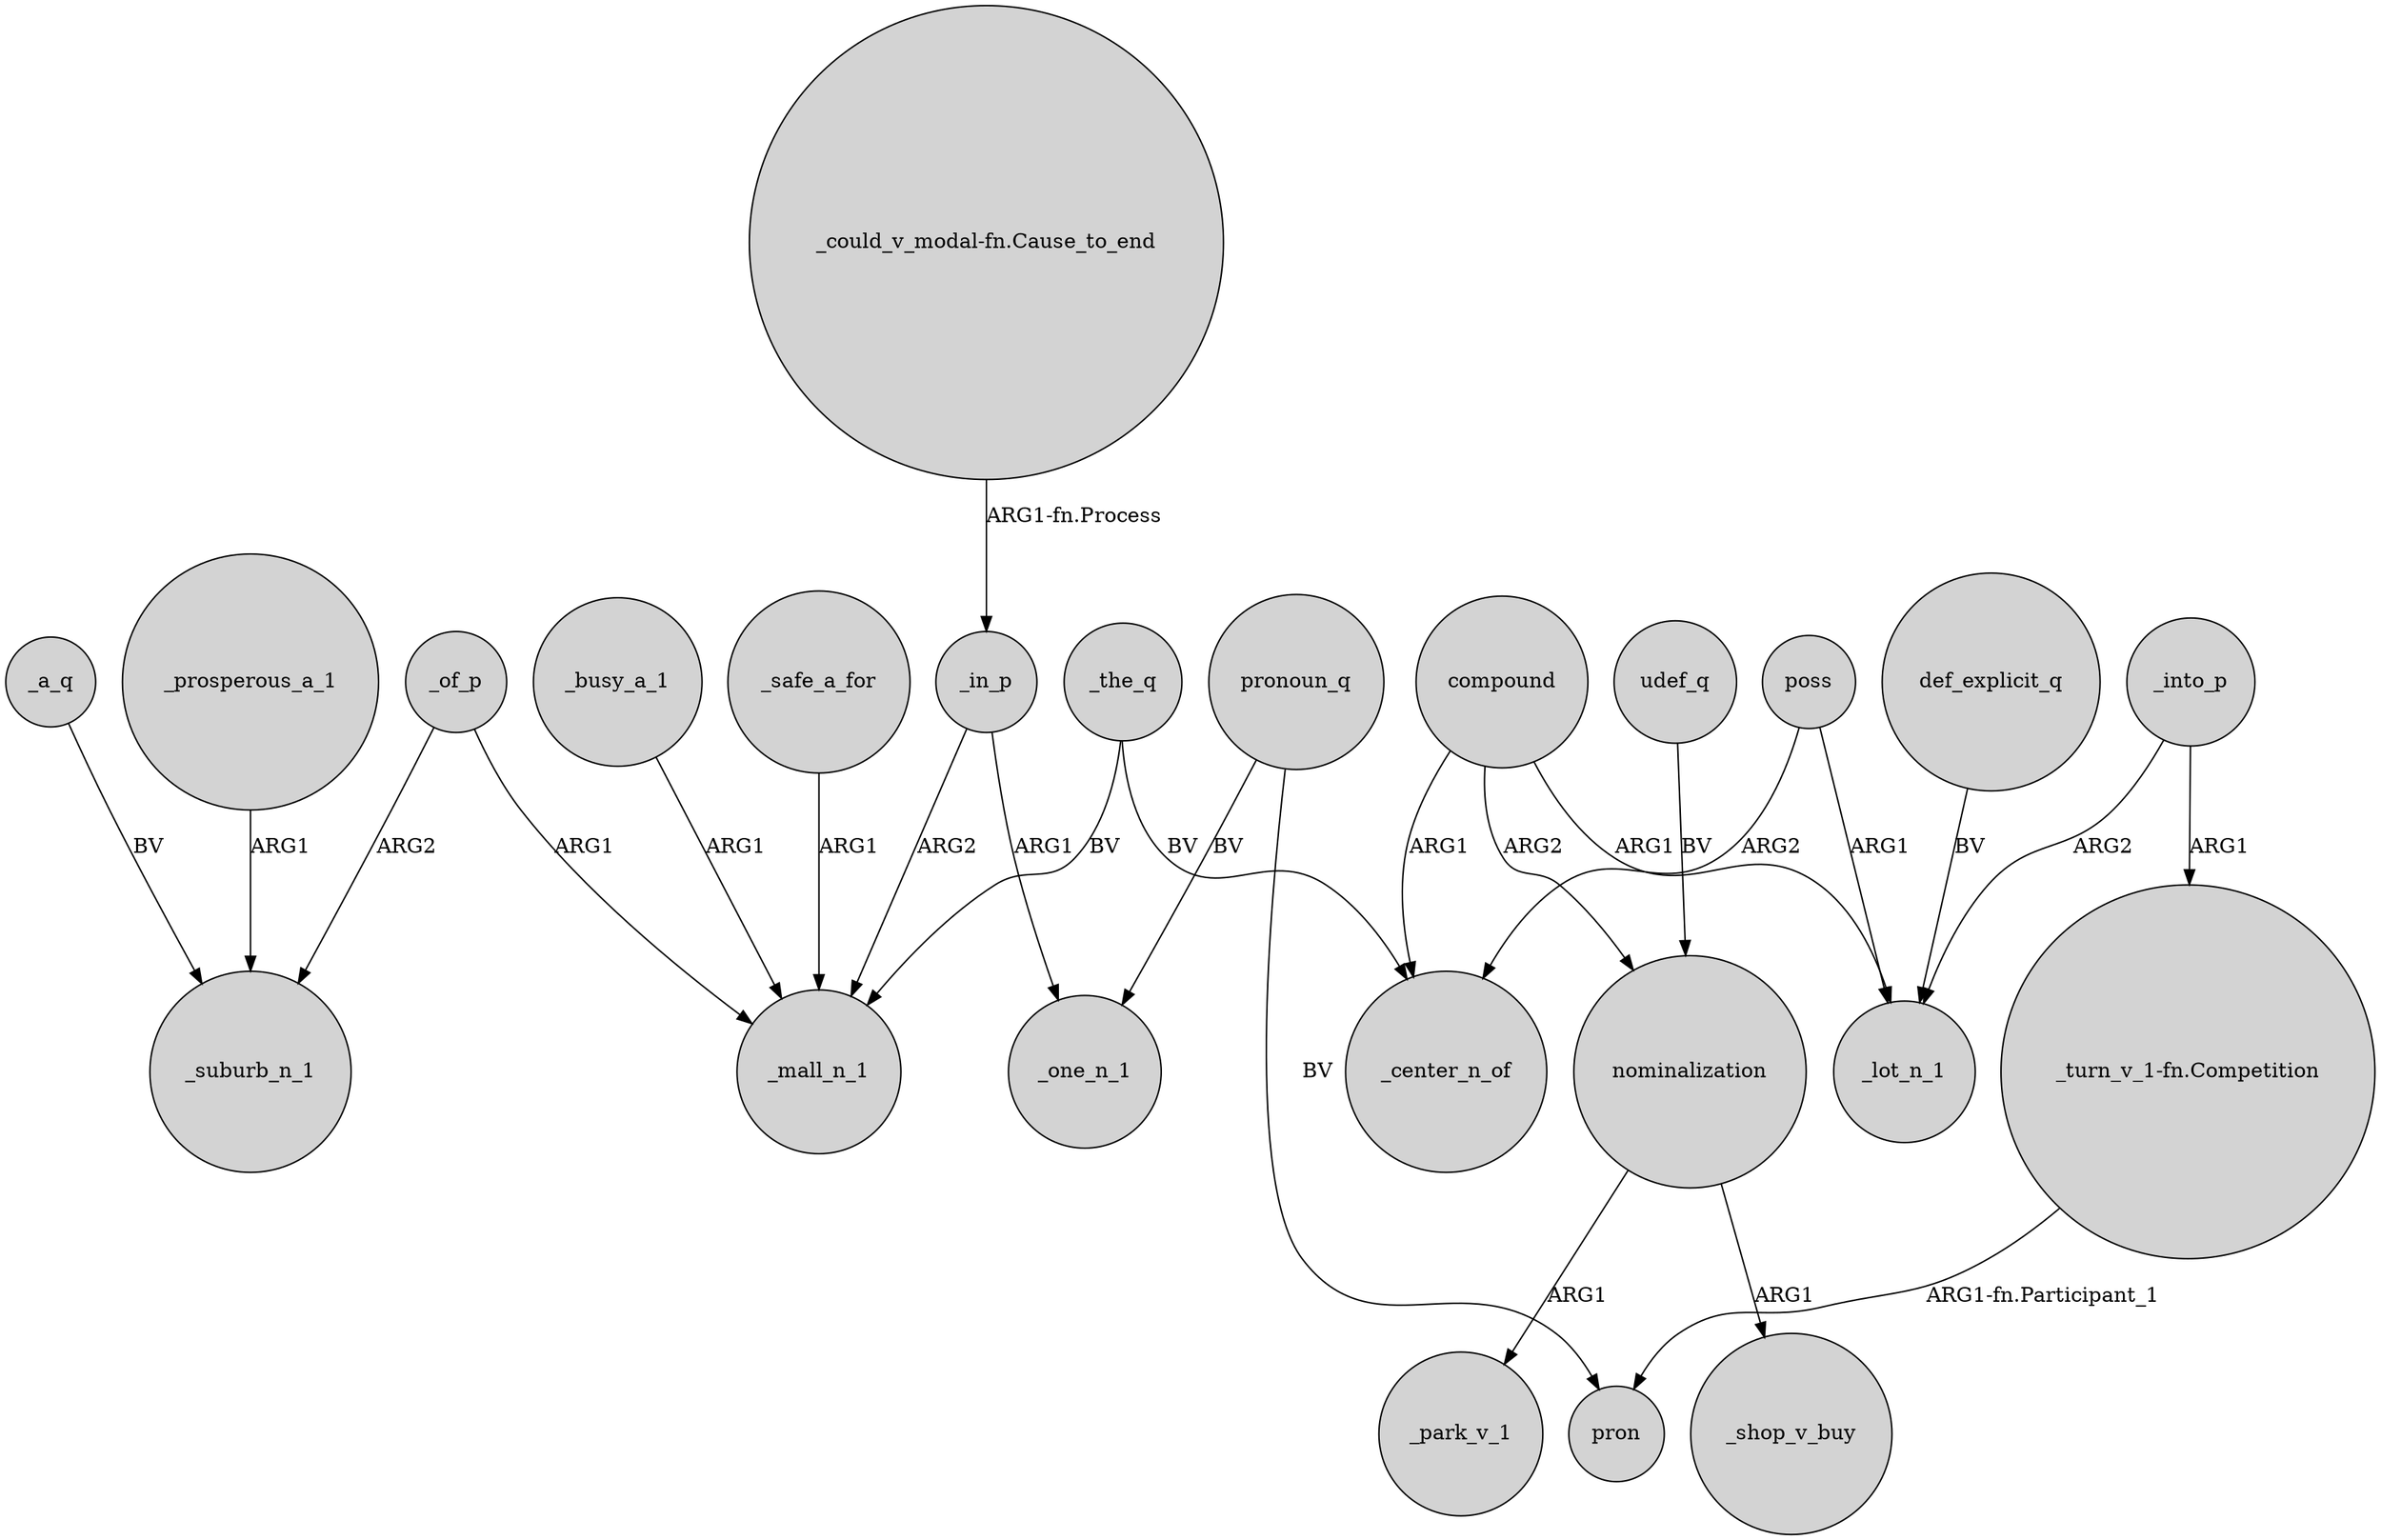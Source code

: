 digraph {
	node [shape=circle style=filled]
	"_could_v_modal-fn.Cause_to_end" -> _in_p [label="ARG1-fn.Process"]
	_in_p -> _mall_n_1 [label=ARG2]
	_a_q -> _suburb_n_1 [label=BV]
	_of_p -> _suburb_n_1 [label=ARG2]
	compound -> _center_n_of [label=ARG1]
	udef_q -> nominalization [label=BV]
	"_turn_v_1-fn.Competition" -> pron [label="ARG1-fn.Participant_1"]
	_safe_a_for -> _mall_n_1 [label=ARG1]
	_of_p -> _mall_n_1 [label=ARG1]
	nominalization -> _shop_v_buy [label=ARG1]
	compound -> nominalization [label=ARG2]
	_in_p -> _one_n_1 [label=ARG1]
	pronoun_q -> pron [label=BV]
	_the_q -> _center_n_of [label=BV]
	pronoun_q -> _one_n_1 [label=BV]
	_busy_a_1 -> _mall_n_1 [label=ARG1]
	_prosperous_a_1 -> _suburb_n_1 [label=ARG1]
	compound -> _lot_n_1 [label=ARG1]
	_into_p -> "_turn_v_1-fn.Competition" [label=ARG1]
	_the_q -> _mall_n_1 [label=BV]
	_into_p -> _lot_n_1 [label=ARG2]
	poss -> _lot_n_1 [label=ARG1]
	nominalization -> _park_v_1 [label=ARG1]
	def_explicit_q -> _lot_n_1 [label=BV]
	poss -> _center_n_of [label=ARG2]
}

